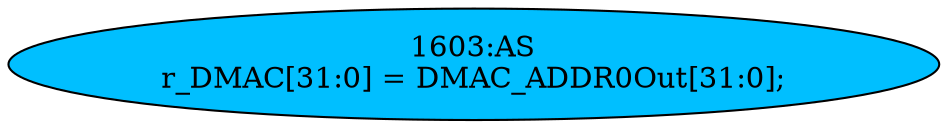 strict digraph "" {
	node [label="\N"];
	"1603:AS"	 [ast="<pyverilog.vparser.ast.Assign object at 0x7fbdee036490>",
		def_var="['r_DMAC']",
		fillcolor=deepskyblue,
		label="1603:AS
r_DMAC[31:0] = DMAC_ADDR0Out[31:0];",
		statements="[]",
		style=filled,
		typ=Assign,
		use_var="['DMAC_ADDR0Out']"];
}

